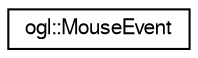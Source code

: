 digraph "Graphical Class Hierarchy"
{
  edge [fontname="FreeSans",fontsize="10",labelfontname="FreeSans",labelfontsize="10"];
  node [fontname="FreeSans",fontsize="10",shape=record];
  rankdir="LR";
  Node0 [label="ogl::MouseEvent",height=0.2,width=0.4,color="black", fillcolor="white", style="filled",URL="$structogl_1_1_mouse_event.html",tooltip="Mouse event. "];
}
